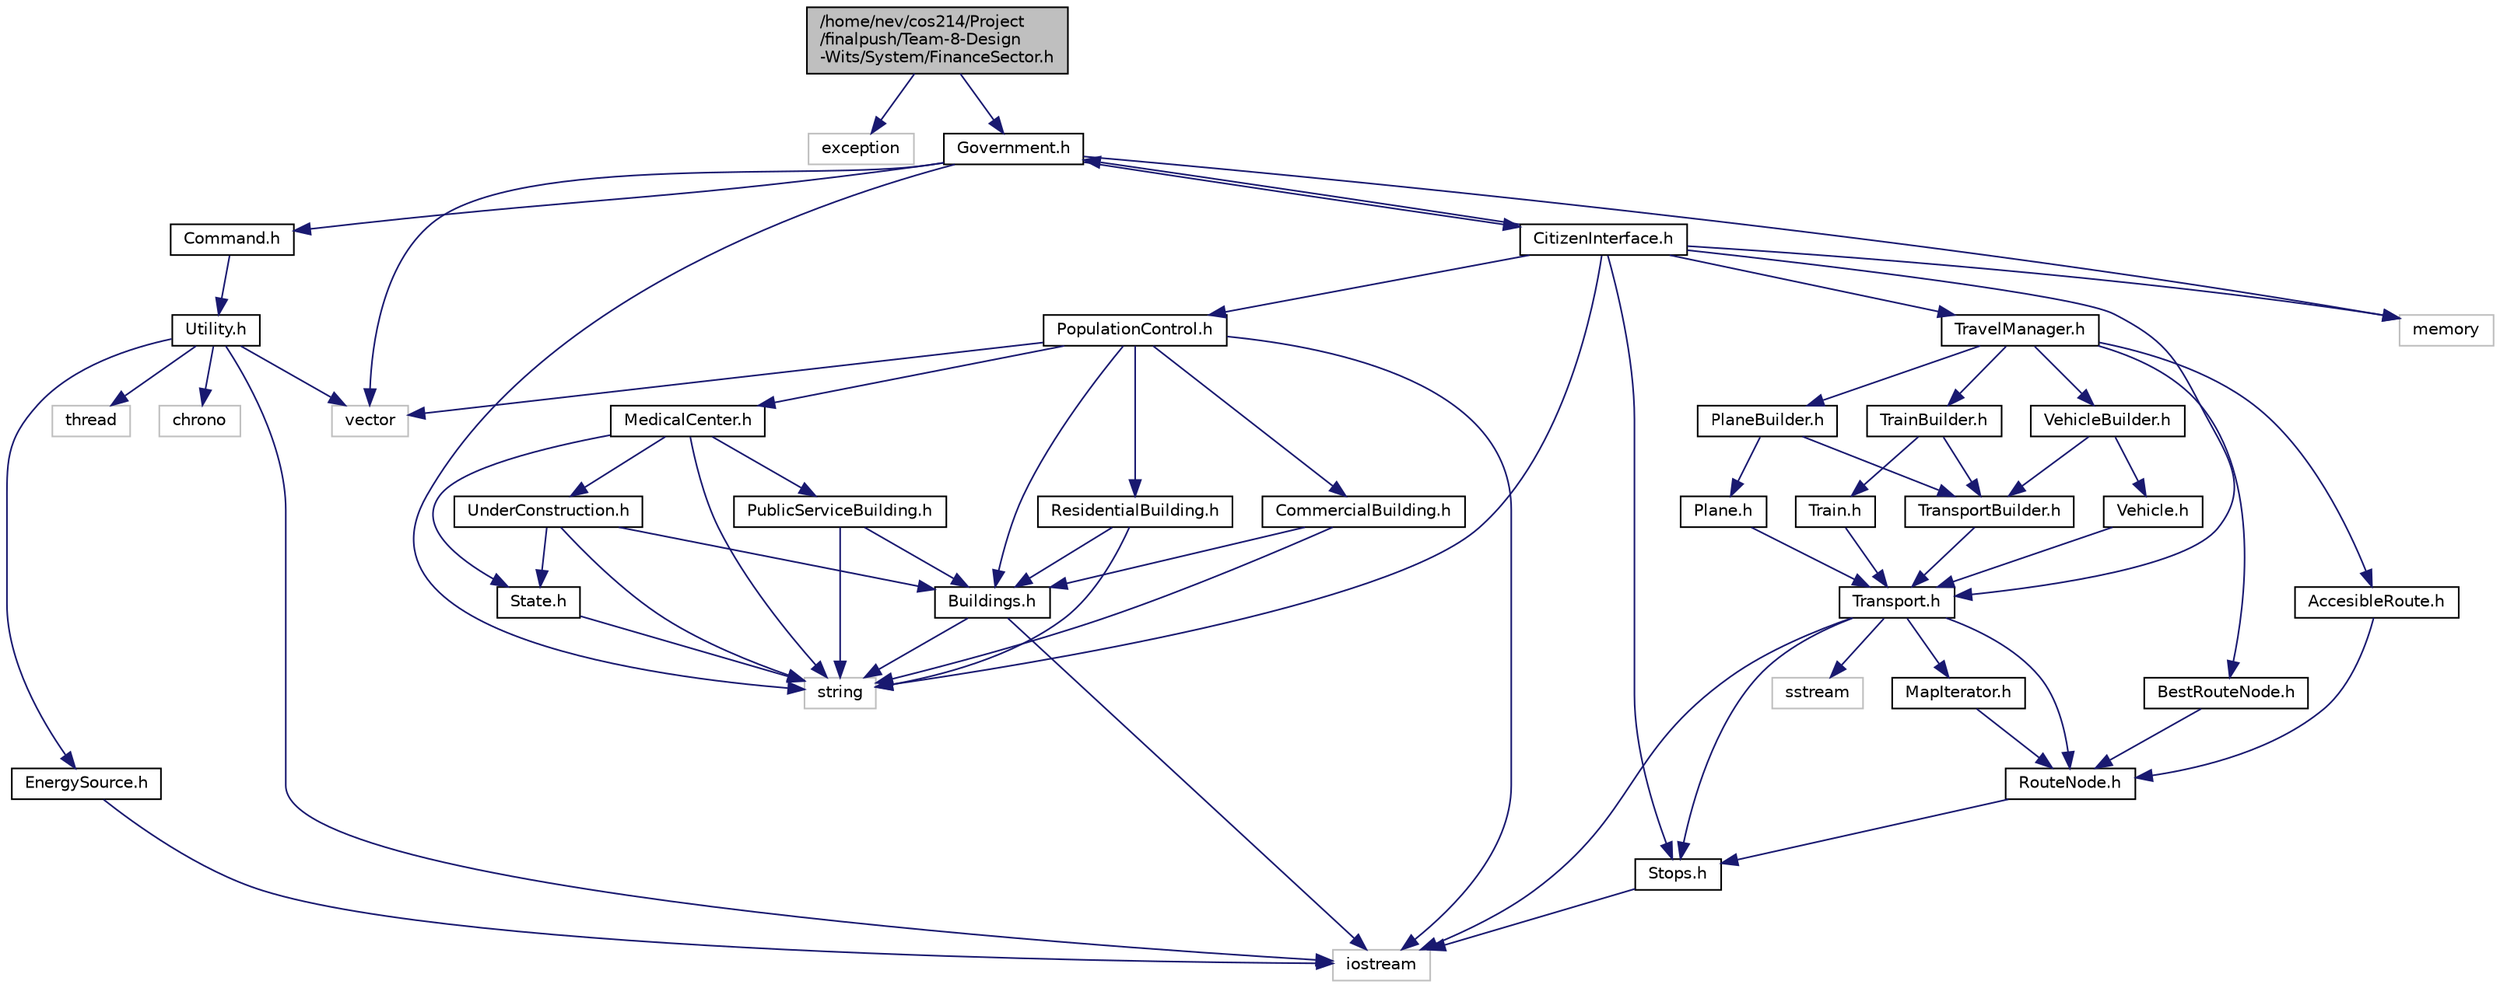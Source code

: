 digraph "/home/nev/cos214/Project/finalpush/Team-8-Design-Wits/System/FinanceSector.h"
{
 // LATEX_PDF_SIZE
  edge [fontname="Helvetica",fontsize="10",labelfontname="Helvetica",labelfontsize="10"];
  node [fontname="Helvetica",fontsize="10",shape=record];
  Node1 [label="/home/nev/cos214/Project\l/finalpush/Team-8-Design\l-Wits/System/FinanceSector.h",height=0.2,width=0.4,color="black", fillcolor="grey75", style="filled", fontcolor="black",tooltip="Finance Sector class header."];
  Node1 -> Node2 [color="midnightblue",fontsize="10",style="solid"];
  Node2 [label="exception",height=0.2,width=0.4,color="grey75", fillcolor="white", style="filled",tooltip=" "];
  Node1 -> Node3 [color="midnightblue",fontsize="10",style="solid"];
  Node3 [label="Government.h",height=0.2,width=0.4,color="black", fillcolor="white", style="filled",URL="$Government_8h.html",tooltip="Government class header implementing Observer and Command patterns."];
  Node3 -> Node4 [color="midnightblue",fontsize="10",style="solid"];
  Node4 [label="vector",height=0.2,width=0.4,color="grey75", fillcolor="white", style="filled",tooltip=" "];
  Node3 -> Node5 [color="midnightblue",fontsize="10",style="solid"];
  Node5 [label="memory",height=0.2,width=0.4,color="grey75", fillcolor="white", style="filled",tooltip=" "];
  Node3 -> Node6 [color="midnightblue",fontsize="10",style="solid"];
  Node6 [label="string",height=0.2,width=0.4,color="grey75", fillcolor="white", style="filled",tooltip=" "];
  Node3 -> Node7 [color="midnightblue",fontsize="10",style="solid"];
  Node7 [label="Command.h",height=0.2,width=0.4,color="black", fillcolor="white", style="filled",URL="$Command_8h.html",tooltip="The header file for the Command class."];
  Node7 -> Node8 [color="midnightblue",fontsize="10",style="solid"];
  Node8 [label="Utility.h",height=0.2,width=0.4,color="black", fillcolor="white", style="filled",URL="$Utility_8h.html",tooltip="The header file for the Utility class, interface for the utilities."];
  Node8 -> Node9 [color="midnightblue",fontsize="10",style="solid"];
  Node9 [label="iostream",height=0.2,width=0.4,color="grey75", fillcolor="white", style="filled",tooltip=" "];
  Node8 -> Node10 [color="midnightblue",fontsize="10",style="solid"];
  Node10 [label="thread",height=0.2,width=0.4,color="grey75", fillcolor="white", style="filled",tooltip=" "];
  Node8 -> Node11 [color="midnightblue",fontsize="10",style="solid"];
  Node11 [label="chrono",height=0.2,width=0.4,color="grey75", fillcolor="white", style="filled",tooltip=" "];
  Node8 -> Node4 [color="midnightblue",fontsize="10",style="solid"];
  Node8 -> Node12 [color="midnightblue",fontsize="10",style="solid"];
  Node12 [label="EnergySource.h",height=0.2,width=0.4,color="black", fillcolor="white", style="filled",URL="$EnergySource_8h.html",tooltip="The header file for the EnergySource class."];
  Node12 -> Node9 [color="midnightblue",fontsize="10",style="solid"];
  Node3 -> Node13 [color="midnightblue",fontsize="10",style="solid"];
  Node13 [label="CitizenInterface.h",height=0.2,width=0.4,color="black", fillcolor="white", style="filled",URL="$CitizenInterface_8h_source.html",tooltip=" "];
  Node13 -> Node6 [color="midnightblue",fontsize="10",style="solid"];
  Node13 -> Node5 [color="midnightblue",fontsize="10",style="solid"];
  Node13 -> Node3 [color="midnightblue",fontsize="10",style="solid"];
  Node13 -> Node14 [color="midnightblue",fontsize="10",style="solid"];
  Node14 [label="Transport.h",height=0.2,width=0.4,color="black", fillcolor="white", style="filled",URL="$Transport_8h.html",tooltip="This file declares the Transport class interface."];
  Node14 -> Node9 [color="midnightblue",fontsize="10",style="solid"];
  Node14 -> Node15 [color="midnightblue",fontsize="10",style="solid"];
  Node15 [label="Stops.h",height=0.2,width=0.4,color="black", fillcolor="white", style="filled",URL="$Stops_8h.html",tooltip="This file implements the Stops class."];
  Node15 -> Node9 [color="midnightblue",fontsize="10",style="solid"];
  Node14 -> Node16 [color="midnightblue",fontsize="10",style="solid"];
  Node16 [label="sstream",height=0.2,width=0.4,color="grey75", fillcolor="white", style="filled",tooltip=" "];
  Node14 -> Node17 [color="midnightblue",fontsize="10",style="solid"];
  Node17 [label="RouteNode.h",height=0.2,width=0.4,color="black", fillcolor="white", style="filled",URL="$RouteNode_8h.html",tooltip="This file implements the RouteNode class."];
  Node17 -> Node15 [color="midnightblue",fontsize="10",style="solid"];
  Node14 -> Node18 [color="midnightblue",fontsize="10",style="solid"];
  Node18 [label="MapIterator.h",height=0.2,width=0.4,color="black", fillcolor="white", style="filled",URL="$MapIterator_8h.html",tooltip="This file implements the MapIterator class."];
  Node18 -> Node17 [color="midnightblue",fontsize="10",style="solid"];
  Node13 -> Node19 [color="midnightblue",fontsize="10",style="solid"];
  Node19 [label="PopulationControl.h",height=0.2,width=0.4,color="black", fillcolor="white", style="filled",URL="$PopulationControl_8h_source.html",tooltip=" "];
  Node19 -> Node9 [color="midnightblue",fontsize="10",style="solid"];
  Node19 -> Node4 [color="midnightblue",fontsize="10",style="solid"];
  Node19 -> Node20 [color="midnightblue",fontsize="10",style="solid"];
  Node20 [label="Buildings.h",height=0.2,width=0.4,color="black", fillcolor="white", style="filled",URL="$Buildings_8h.html",tooltip="Header file containing the Buildings abstract base class definition."];
  Node20 -> Node9 [color="midnightblue",fontsize="10",style="solid"];
  Node20 -> Node6 [color="midnightblue",fontsize="10",style="solid"];
  Node19 -> Node21 [color="midnightblue",fontsize="10",style="solid"];
  Node21 [label="MedicalCenter.h",height=0.2,width=0.4,color="black", fillcolor="white", style="filled",URL="$MedicalCenter_8h_source.html",tooltip=" "];
  Node21 -> Node22 [color="midnightblue",fontsize="10",style="solid"];
  Node22 [label="PublicServiceBuilding.h",height=0.2,width=0.4,color="black", fillcolor="white", style="filled",URL="$PublicServiceBuilding_8h_source.html",tooltip=" "];
  Node22 -> Node20 [color="midnightblue",fontsize="10",style="solid"];
  Node22 -> Node6 [color="midnightblue",fontsize="10",style="solid"];
  Node21 -> Node23 [color="midnightblue",fontsize="10",style="solid"];
  Node23 [label="State.h",height=0.2,width=0.4,color="black", fillcolor="white", style="filled",URL="$State_8h_source.html",tooltip=" "];
  Node23 -> Node6 [color="midnightblue",fontsize="10",style="solid"];
  Node21 -> Node24 [color="midnightblue",fontsize="10",style="solid"];
  Node24 [label="UnderConstruction.h",height=0.2,width=0.4,color="black", fillcolor="white", style="filled",URL="$UnderConstruction_8h_source.html",tooltip=" "];
  Node24 -> Node6 [color="midnightblue",fontsize="10",style="solid"];
  Node24 -> Node23 [color="midnightblue",fontsize="10",style="solid"];
  Node24 -> Node20 [color="midnightblue",fontsize="10",style="solid"];
  Node21 -> Node6 [color="midnightblue",fontsize="10",style="solid"];
  Node19 -> Node25 [color="midnightblue",fontsize="10",style="solid"];
  Node25 [label="CommercialBuilding.h",height=0.2,width=0.4,color="black", fillcolor="white", style="filled",URL="$CommercialBuilding_8h_source.html",tooltip=" "];
  Node25 -> Node6 [color="midnightblue",fontsize="10",style="solid"];
  Node25 -> Node20 [color="midnightblue",fontsize="10",style="solid"];
  Node19 -> Node26 [color="midnightblue",fontsize="10",style="solid"];
  Node26 [label="ResidentialBuilding.h",height=0.2,width=0.4,color="black", fillcolor="white", style="filled",URL="$ResidentialBuilding_8h_source.html",tooltip=" "];
  Node26 -> Node20 [color="midnightblue",fontsize="10",style="solid"];
  Node26 -> Node6 [color="midnightblue",fontsize="10",style="solid"];
  Node13 -> Node27 [color="midnightblue",fontsize="10",style="solid"];
  Node27 [label="TravelManager.h",height=0.2,width=0.4,color="black", fillcolor="white", style="filled",URL="$TravelManager_8h.html",tooltip="This file declares the TravelManager class."];
  Node27 -> Node28 [color="midnightblue",fontsize="10",style="solid"];
  Node28 [label="PlaneBuilder.h",height=0.2,width=0.4,color="black", fillcolor="white", style="filled",URL="$PlaneBuilder_8h.html",tooltip="This file implements the PlaneBuilder class."];
  Node28 -> Node29 [color="midnightblue",fontsize="10",style="solid"];
  Node29 [label="TransportBuilder.h",height=0.2,width=0.4,color="black", fillcolor="white", style="filled",URL="$TransportBuilder_8h.html",tooltip="This file declares the TransportBuilder class interface."];
  Node29 -> Node14 [color="midnightblue",fontsize="10",style="solid"];
  Node28 -> Node30 [color="midnightblue",fontsize="10",style="solid"];
  Node30 [label="Plane.h",height=0.2,width=0.4,color="black", fillcolor="white", style="filled",URL="$Plane_8h.html",tooltip="This file implements the Plane class."];
  Node30 -> Node14 [color="midnightblue",fontsize="10",style="solid"];
  Node27 -> Node31 [color="midnightblue",fontsize="10",style="solid"];
  Node31 [label="TrainBuilder.h",height=0.2,width=0.4,color="black", fillcolor="white", style="filled",URL="$TrainBuilder_8h.html",tooltip="This file declares the TrainBuilder class."];
  Node31 -> Node29 [color="midnightblue",fontsize="10",style="solid"];
  Node31 -> Node32 [color="midnightblue",fontsize="10",style="solid"];
  Node32 [label="Train.h",height=0.2,width=0.4,color="black", fillcolor="white", style="filled",URL="$Train_8h.html",tooltip="This file implements the Train class."];
  Node32 -> Node14 [color="midnightblue",fontsize="10",style="solid"];
  Node27 -> Node33 [color="midnightblue",fontsize="10",style="solid"];
  Node33 [label="VehicleBuilder.h",height=0.2,width=0.4,color="black", fillcolor="white", style="filled",URL="$VehicleBuilder_8h.html",tooltip="This file declares the VehicleBuilder class."];
  Node33 -> Node29 [color="midnightblue",fontsize="10",style="solid"];
  Node33 -> Node34 [color="midnightblue",fontsize="10",style="solid"];
  Node34 [label="Vehicle.h",height=0.2,width=0.4,color="black", fillcolor="white", style="filled",URL="$Vehicle_8h.html",tooltip="This file declares the Vehicle class."];
  Node34 -> Node14 [color="midnightblue",fontsize="10",style="solid"];
  Node27 -> Node35 [color="midnightblue",fontsize="10",style="solid"];
  Node35 [label="AccesibleRoute.h",height=0.2,width=0.4,color="black", fillcolor="white", style="filled",URL="$AccesibleRoute_8h.html",tooltip="This is the AccesibleRoute class header file."];
  Node35 -> Node17 [color="midnightblue",fontsize="10",style="solid"];
  Node27 -> Node36 [color="midnightblue",fontsize="10",style="solid"];
  Node36 [label="BestRouteNode.h",height=0.2,width=0.4,color="black", fillcolor="white", style="filled",URL="$BestRouteNode_8h_source.html",tooltip=" "];
  Node36 -> Node17 [color="midnightblue",fontsize="10",style="solid"];
  Node13 -> Node15 [color="midnightblue",fontsize="10",style="solid"];
}
